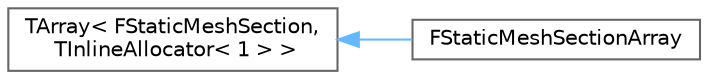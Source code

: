 digraph "Graphical Class Hierarchy"
{
 // INTERACTIVE_SVG=YES
 // LATEX_PDF_SIZE
  bgcolor="transparent";
  edge [fontname=Helvetica,fontsize=10,labelfontname=Helvetica,labelfontsize=10];
  node [fontname=Helvetica,fontsize=10,shape=box,height=0.2,width=0.4];
  rankdir="LR";
  Node0 [id="Node000000",label="TArray\< FStaticMeshSection,\l TInlineAllocator\< 1 \> \>",height=0.2,width=0.4,color="grey40", fillcolor="white", style="filled",URL="$d4/d52/classTArray.html",tooltip=" "];
  Node0 -> Node1 [id="edge6107_Node000000_Node000001",dir="back",color="steelblue1",style="solid",tooltip=" "];
  Node1 [id="Node000001",label="FStaticMeshSectionArray",height=0.2,width=0.4,color="grey40", fillcolor="white", style="filled",URL="$db/d83/classFStaticMeshSectionArray.html",tooltip=" "];
}
